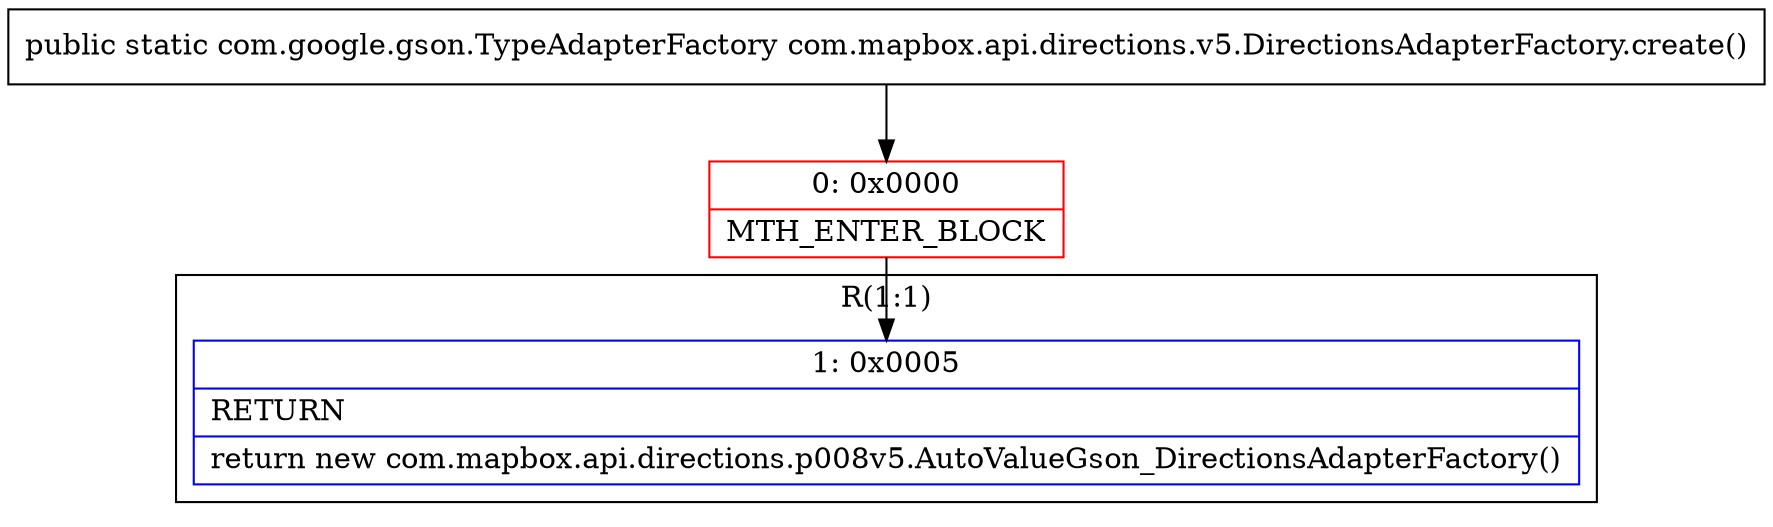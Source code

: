 digraph "CFG forcom.mapbox.api.directions.v5.DirectionsAdapterFactory.create()Lcom\/google\/gson\/TypeAdapterFactory;" {
subgraph cluster_Region_2077301718 {
label = "R(1:1)";
node [shape=record,color=blue];
Node_1 [shape=record,label="{1\:\ 0x0005|RETURN\l|return new com.mapbox.api.directions.p008v5.AutoValueGson_DirectionsAdapterFactory()\l}"];
}
Node_0 [shape=record,color=red,label="{0\:\ 0x0000|MTH_ENTER_BLOCK\l}"];
MethodNode[shape=record,label="{public static com.google.gson.TypeAdapterFactory com.mapbox.api.directions.v5.DirectionsAdapterFactory.create() }"];
MethodNode -> Node_0;
Node_0 -> Node_1;
}

